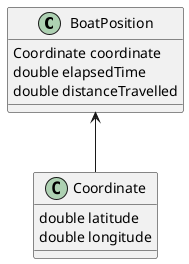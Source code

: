 @startuml
'https://plantuml.com/class-diagram

BoatPosition <-- Coordinate

class BoatPosition {
Coordinate coordinate
double elapsedTime
double distanceTravelled
}

class Coordinate {
double latitude
double longitude
}

@enduml